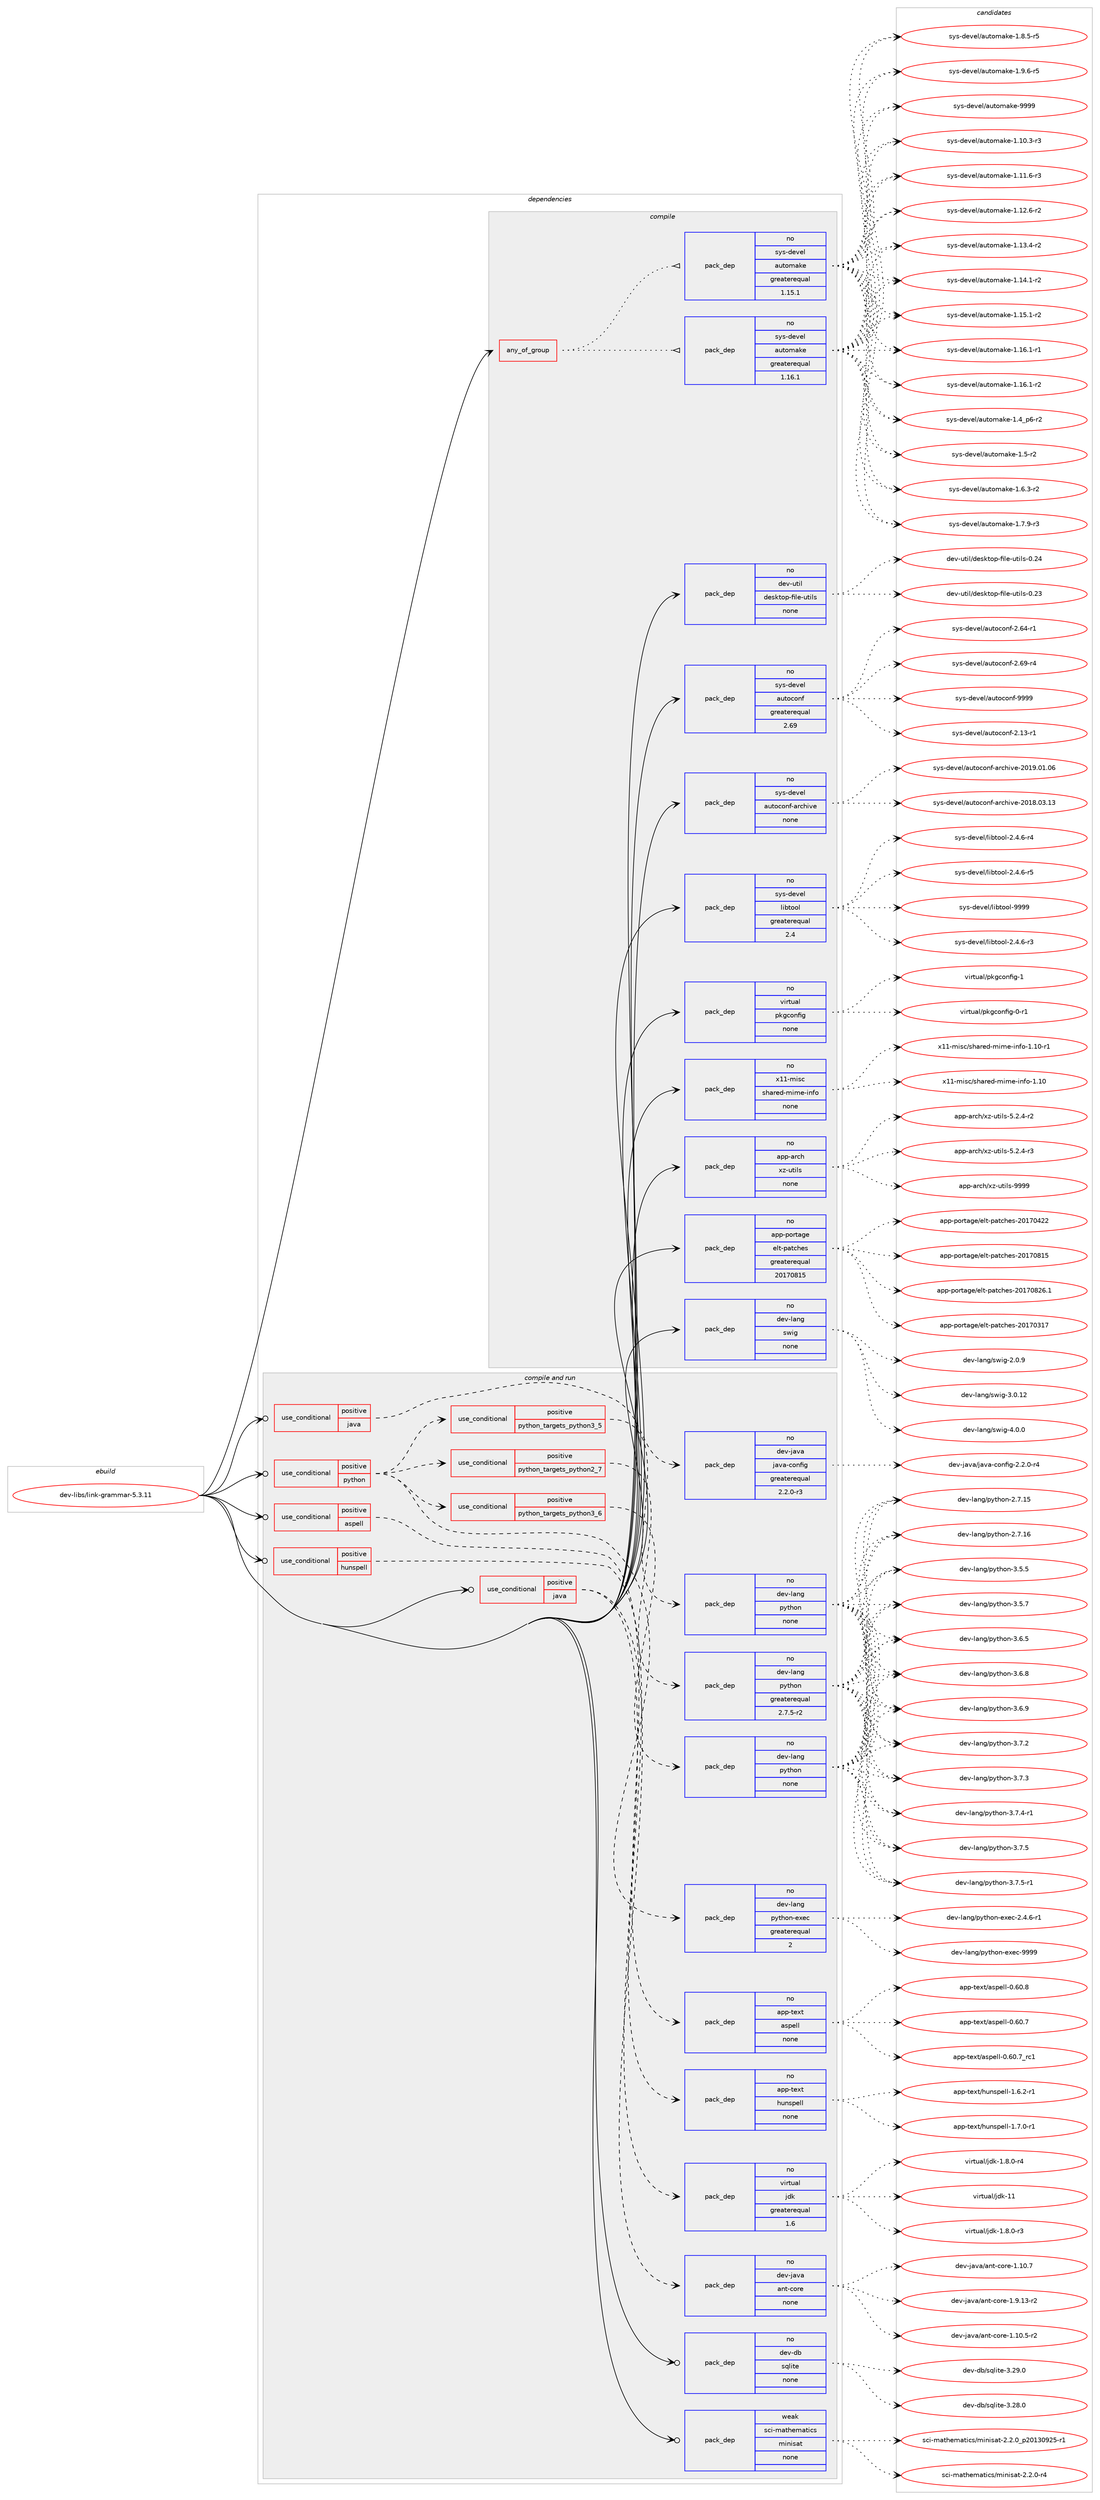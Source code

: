 digraph prolog {

# *************
# Graph options
# *************

newrank=true;
concentrate=true;
compound=true;
graph [rankdir=LR,fontname=Helvetica,fontsize=10,ranksep=1.5];#, ranksep=2.5, nodesep=0.2];
edge  [arrowhead=vee];
node  [fontname=Helvetica,fontsize=10];

# **********
# The ebuild
# **********

subgraph cluster_leftcol {
color=gray;
rank=same;
label=<<i>ebuild</i>>;
id [label="dev-libs/link-grammar-5.3.11", color=red, width=4, href="../dev-libs/link-grammar-5.3.11.svg"];
}

# ****************
# The dependencies
# ****************

subgraph cluster_midcol {
color=gray;
label=<<i>dependencies</i>>;
subgraph cluster_compile {
fillcolor="#eeeeee";
style=filled;
label=<<i>compile</i>>;
subgraph any11188 {
dependency567610 [label=<<TABLE BORDER="0" CELLBORDER="1" CELLSPACING="0" CELLPADDING="4"><TR><TD CELLPADDING="10">any_of_group</TD></TR></TABLE>>, shape=none, color=red];subgraph pack423871 {
dependency567611 [label=<<TABLE BORDER="0" CELLBORDER="1" CELLSPACING="0" CELLPADDING="4" WIDTH="220"><TR><TD ROWSPAN="6" CELLPADDING="30">pack_dep</TD></TR><TR><TD WIDTH="110">no</TD></TR><TR><TD>sys-devel</TD></TR><TR><TD>automake</TD></TR><TR><TD>greaterequal</TD></TR><TR><TD>1.16.1</TD></TR></TABLE>>, shape=none, color=blue];
}
dependency567610:e -> dependency567611:w [weight=20,style="dotted",arrowhead="oinv"];
subgraph pack423872 {
dependency567612 [label=<<TABLE BORDER="0" CELLBORDER="1" CELLSPACING="0" CELLPADDING="4" WIDTH="220"><TR><TD ROWSPAN="6" CELLPADDING="30">pack_dep</TD></TR><TR><TD WIDTH="110">no</TD></TR><TR><TD>sys-devel</TD></TR><TR><TD>automake</TD></TR><TR><TD>greaterequal</TD></TR><TR><TD>1.15.1</TD></TR></TABLE>>, shape=none, color=blue];
}
dependency567610:e -> dependency567612:w [weight=20,style="dotted",arrowhead="oinv"];
}
id:e -> dependency567610:w [weight=20,style="solid",arrowhead="vee"];
subgraph pack423873 {
dependency567613 [label=<<TABLE BORDER="0" CELLBORDER="1" CELLSPACING="0" CELLPADDING="4" WIDTH="220"><TR><TD ROWSPAN="6" CELLPADDING="30">pack_dep</TD></TR><TR><TD WIDTH="110">no</TD></TR><TR><TD>app-arch</TD></TR><TR><TD>xz-utils</TD></TR><TR><TD>none</TD></TR><TR><TD></TD></TR></TABLE>>, shape=none, color=blue];
}
id:e -> dependency567613:w [weight=20,style="solid",arrowhead="vee"];
subgraph pack423874 {
dependency567614 [label=<<TABLE BORDER="0" CELLBORDER="1" CELLSPACING="0" CELLPADDING="4" WIDTH="220"><TR><TD ROWSPAN="6" CELLPADDING="30">pack_dep</TD></TR><TR><TD WIDTH="110">no</TD></TR><TR><TD>app-portage</TD></TR><TR><TD>elt-patches</TD></TR><TR><TD>greaterequal</TD></TR><TR><TD>20170815</TD></TR></TABLE>>, shape=none, color=blue];
}
id:e -> dependency567614:w [weight=20,style="solid",arrowhead="vee"];
subgraph pack423875 {
dependency567615 [label=<<TABLE BORDER="0" CELLBORDER="1" CELLSPACING="0" CELLPADDING="4" WIDTH="220"><TR><TD ROWSPAN="6" CELLPADDING="30">pack_dep</TD></TR><TR><TD WIDTH="110">no</TD></TR><TR><TD>dev-lang</TD></TR><TR><TD>swig</TD></TR><TR><TD>none</TD></TR><TR><TD></TD></TR></TABLE>>, shape=none, color=blue];
}
id:e -> dependency567615:w [weight=20,style="solid",arrowhead="vee"];
subgraph pack423876 {
dependency567616 [label=<<TABLE BORDER="0" CELLBORDER="1" CELLSPACING="0" CELLPADDING="4" WIDTH="220"><TR><TD ROWSPAN="6" CELLPADDING="30">pack_dep</TD></TR><TR><TD WIDTH="110">no</TD></TR><TR><TD>dev-util</TD></TR><TR><TD>desktop-file-utils</TD></TR><TR><TD>none</TD></TR><TR><TD></TD></TR></TABLE>>, shape=none, color=blue];
}
id:e -> dependency567616:w [weight=20,style="solid",arrowhead="vee"];
subgraph pack423877 {
dependency567617 [label=<<TABLE BORDER="0" CELLBORDER="1" CELLSPACING="0" CELLPADDING="4" WIDTH="220"><TR><TD ROWSPAN="6" CELLPADDING="30">pack_dep</TD></TR><TR><TD WIDTH="110">no</TD></TR><TR><TD>sys-devel</TD></TR><TR><TD>autoconf</TD></TR><TR><TD>greaterequal</TD></TR><TR><TD>2.69</TD></TR></TABLE>>, shape=none, color=blue];
}
id:e -> dependency567617:w [weight=20,style="solid",arrowhead="vee"];
subgraph pack423878 {
dependency567618 [label=<<TABLE BORDER="0" CELLBORDER="1" CELLSPACING="0" CELLPADDING="4" WIDTH="220"><TR><TD ROWSPAN="6" CELLPADDING="30">pack_dep</TD></TR><TR><TD WIDTH="110">no</TD></TR><TR><TD>sys-devel</TD></TR><TR><TD>autoconf-archive</TD></TR><TR><TD>none</TD></TR><TR><TD></TD></TR></TABLE>>, shape=none, color=blue];
}
id:e -> dependency567618:w [weight=20,style="solid",arrowhead="vee"];
subgraph pack423879 {
dependency567619 [label=<<TABLE BORDER="0" CELLBORDER="1" CELLSPACING="0" CELLPADDING="4" WIDTH="220"><TR><TD ROWSPAN="6" CELLPADDING="30">pack_dep</TD></TR><TR><TD WIDTH="110">no</TD></TR><TR><TD>sys-devel</TD></TR><TR><TD>libtool</TD></TR><TR><TD>greaterequal</TD></TR><TR><TD>2.4</TD></TR></TABLE>>, shape=none, color=blue];
}
id:e -> dependency567619:w [weight=20,style="solid",arrowhead="vee"];
subgraph pack423880 {
dependency567620 [label=<<TABLE BORDER="0" CELLBORDER="1" CELLSPACING="0" CELLPADDING="4" WIDTH="220"><TR><TD ROWSPAN="6" CELLPADDING="30">pack_dep</TD></TR><TR><TD WIDTH="110">no</TD></TR><TR><TD>virtual</TD></TR><TR><TD>pkgconfig</TD></TR><TR><TD>none</TD></TR><TR><TD></TD></TR></TABLE>>, shape=none, color=blue];
}
id:e -> dependency567620:w [weight=20,style="solid",arrowhead="vee"];
subgraph pack423881 {
dependency567621 [label=<<TABLE BORDER="0" CELLBORDER="1" CELLSPACING="0" CELLPADDING="4" WIDTH="220"><TR><TD ROWSPAN="6" CELLPADDING="30">pack_dep</TD></TR><TR><TD WIDTH="110">no</TD></TR><TR><TD>x11-misc</TD></TR><TR><TD>shared-mime-info</TD></TR><TR><TD>none</TD></TR><TR><TD></TD></TR></TABLE>>, shape=none, color=blue];
}
id:e -> dependency567621:w [weight=20,style="solid",arrowhead="vee"];
}
subgraph cluster_compileandrun {
fillcolor="#eeeeee";
style=filled;
label=<<i>compile and run</i>>;
subgraph cond132194 {
dependency567622 [label=<<TABLE BORDER="0" CELLBORDER="1" CELLSPACING="0" CELLPADDING="4"><TR><TD ROWSPAN="3" CELLPADDING="10">use_conditional</TD></TR><TR><TD>positive</TD></TR><TR><TD>aspell</TD></TR></TABLE>>, shape=none, color=red];
subgraph pack423882 {
dependency567623 [label=<<TABLE BORDER="0" CELLBORDER="1" CELLSPACING="0" CELLPADDING="4" WIDTH="220"><TR><TD ROWSPAN="6" CELLPADDING="30">pack_dep</TD></TR><TR><TD WIDTH="110">no</TD></TR><TR><TD>app-text</TD></TR><TR><TD>aspell</TD></TR><TR><TD>none</TD></TR><TR><TD></TD></TR></TABLE>>, shape=none, color=blue];
}
dependency567622:e -> dependency567623:w [weight=20,style="dashed",arrowhead="vee"];
}
id:e -> dependency567622:w [weight=20,style="solid",arrowhead="odotvee"];
subgraph cond132195 {
dependency567624 [label=<<TABLE BORDER="0" CELLBORDER="1" CELLSPACING="0" CELLPADDING="4"><TR><TD ROWSPAN="3" CELLPADDING="10">use_conditional</TD></TR><TR><TD>positive</TD></TR><TR><TD>hunspell</TD></TR></TABLE>>, shape=none, color=red];
subgraph pack423883 {
dependency567625 [label=<<TABLE BORDER="0" CELLBORDER="1" CELLSPACING="0" CELLPADDING="4" WIDTH="220"><TR><TD ROWSPAN="6" CELLPADDING="30">pack_dep</TD></TR><TR><TD WIDTH="110">no</TD></TR><TR><TD>app-text</TD></TR><TR><TD>hunspell</TD></TR><TR><TD>none</TD></TR><TR><TD></TD></TR></TABLE>>, shape=none, color=blue];
}
dependency567624:e -> dependency567625:w [weight=20,style="dashed",arrowhead="vee"];
}
id:e -> dependency567624:w [weight=20,style="solid",arrowhead="odotvee"];
subgraph cond132196 {
dependency567626 [label=<<TABLE BORDER="0" CELLBORDER="1" CELLSPACING="0" CELLPADDING="4"><TR><TD ROWSPAN="3" CELLPADDING="10">use_conditional</TD></TR><TR><TD>positive</TD></TR><TR><TD>java</TD></TR></TABLE>>, shape=none, color=red];
subgraph pack423884 {
dependency567627 [label=<<TABLE BORDER="0" CELLBORDER="1" CELLSPACING="0" CELLPADDING="4" WIDTH="220"><TR><TD ROWSPAN="6" CELLPADDING="30">pack_dep</TD></TR><TR><TD WIDTH="110">no</TD></TR><TR><TD>dev-java</TD></TR><TR><TD>java-config</TD></TR><TR><TD>greaterequal</TD></TR><TR><TD>2.2.0-r3</TD></TR></TABLE>>, shape=none, color=blue];
}
dependency567626:e -> dependency567627:w [weight=20,style="dashed",arrowhead="vee"];
}
id:e -> dependency567626:w [weight=20,style="solid",arrowhead="odotvee"];
subgraph cond132197 {
dependency567628 [label=<<TABLE BORDER="0" CELLBORDER="1" CELLSPACING="0" CELLPADDING="4"><TR><TD ROWSPAN="3" CELLPADDING="10">use_conditional</TD></TR><TR><TD>positive</TD></TR><TR><TD>java</TD></TR></TABLE>>, shape=none, color=red];
subgraph pack423885 {
dependency567629 [label=<<TABLE BORDER="0" CELLBORDER="1" CELLSPACING="0" CELLPADDING="4" WIDTH="220"><TR><TD ROWSPAN="6" CELLPADDING="30">pack_dep</TD></TR><TR><TD WIDTH="110">no</TD></TR><TR><TD>virtual</TD></TR><TR><TD>jdk</TD></TR><TR><TD>greaterequal</TD></TR><TR><TD>1.6</TD></TR></TABLE>>, shape=none, color=blue];
}
dependency567628:e -> dependency567629:w [weight=20,style="dashed",arrowhead="vee"];
subgraph pack423886 {
dependency567630 [label=<<TABLE BORDER="0" CELLBORDER="1" CELLSPACING="0" CELLPADDING="4" WIDTH="220"><TR><TD ROWSPAN="6" CELLPADDING="30">pack_dep</TD></TR><TR><TD WIDTH="110">no</TD></TR><TR><TD>dev-java</TD></TR><TR><TD>ant-core</TD></TR><TR><TD>none</TD></TR><TR><TD></TD></TR></TABLE>>, shape=none, color=blue];
}
dependency567628:e -> dependency567630:w [weight=20,style="dashed",arrowhead="vee"];
}
id:e -> dependency567628:w [weight=20,style="solid",arrowhead="odotvee"];
subgraph cond132198 {
dependency567631 [label=<<TABLE BORDER="0" CELLBORDER="1" CELLSPACING="0" CELLPADDING="4"><TR><TD ROWSPAN="3" CELLPADDING="10">use_conditional</TD></TR><TR><TD>positive</TD></TR><TR><TD>python</TD></TR></TABLE>>, shape=none, color=red];
subgraph cond132199 {
dependency567632 [label=<<TABLE BORDER="0" CELLBORDER="1" CELLSPACING="0" CELLPADDING="4"><TR><TD ROWSPAN="3" CELLPADDING="10">use_conditional</TD></TR><TR><TD>positive</TD></TR><TR><TD>python_targets_python2_7</TD></TR></TABLE>>, shape=none, color=red];
subgraph pack423887 {
dependency567633 [label=<<TABLE BORDER="0" CELLBORDER="1" CELLSPACING="0" CELLPADDING="4" WIDTH="220"><TR><TD ROWSPAN="6" CELLPADDING="30">pack_dep</TD></TR><TR><TD WIDTH="110">no</TD></TR><TR><TD>dev-lang</TD></TR><TR><TD>python</TD></TR><TR><TD>greaterequal</TD></TR><TR><TD>2.7.5-r2</TD></TR></TABLE>>, shape=none, color=blue];
}
dependency567632:e -> dependency567633:w [weight=20,style="dashed",arrowhead="vee"];
}
dependency567631:e -> dependency567632:w [weight=20,style="dashed",arrowhead="vee"];
subgraph cond132200 {
dependency567634 [label=<<TABLE BORDER="0" CELLBORDER="1" CELLSPACING="0" CELLPADDING="4"><TR><TD ROWSPAN="3" CELLPADDING="10">use_conditional</TD></TR><TR><TD>positive</TD></TR><TR><TD>python_targets_python3_5</TD></TR></TABLE>>, shape=none, color=red];
subgraph pack423888 {
dependency567635 [label=<<TABLE BORDER="0" CELLBORDER="1" CELLSPACING="0" CELLPADDING="4" WIDTH="220"><TR><TD ROWSPAN="6" CELLPADDING="30">pack_dep</TD></TR><TR><TD WIDTH="110">no</TD></TR><TR><TD>dev-lang</TD></TR><TR><TD>python</TD></TR><TR><TD>none</TD></TR><TR><TD></TD></TR></TABLE>>, shape=none, color=blue];
}
dependency567634:e -> dependency567635:w [weight=20,style="dashed",arrowhead="vee"];
}
dependency567631:e -> dependency567634:w [weight=20,style="dashed",arrowhead="vee"];
subgraph cond132201 {
dependency567636 [label=<<TABLE BORDER="0" CELLBORDER="1" CELLSPACING="0" CELLPADDING="4"><TR><TD ROWSPAN="3" CELLPADDING="10">use_conditional</TD></TR><TR><TD>positive</TD></TR><TR><TD>python_targets_python3_6</TD></TR></TABLE>>, shape=none, color=red];
subgraph pack423889 {
dependency567637 [label=<<TABLE BORDER="0" CELLBORDER="1" CELLSPACING="0" CELLPADDING="4" WIDTH="220"><TR><TD ROWSPAN="6" CELLPADDING="30">pack_dep</TD></TR><TR><TD WIDTH="110">no</TD></TR><TR><TD>dev-lang</TD></TR><TR><TD>python</TD></TR><TR><TD>none</TD></TR><TR><TD></TD></TR></TABLE>>, shape=none, color=blue];
}
dependency567636:e -> dependency567637:w [weight=20,style="dashed",arrowhead="vee"];
}
dependency567631:e -> dependency567636:w [weight=20,style="dashed",arrowhead="vee"];
subgraph pack423890 {
dependency567638 [label=<<TABLE BORDER="0" CELLBORDER="1" CELLSPACING="0" CELLPADDING="4" WIDTH="220"><TR><TD ROWSPAN="6" CELLPADDING="30">pack_dep</TD></TR><TR><TD WIDTH="110">no</TD></TR><TR><TD>dev-lang</TD></TR><TR><TD>python-exec</TD></TR><TR><TD>greaterequal</TD></TR><TR><TD>2</TD></TR></TABLE>>, shape=none, color=blue];
}
dependency567631:e -> dependency567638:w [weight=20,style="dashed",arrowhead="vee"];
}
id:e -> dependency567631:w [weight=20,style="solid",arrowhead="odotvee"];
subgraph pack423891 {
dependency567639 [label=<<TABLE BORDER="0" CELLBORDER="1" CELLSPACING="0" CELLPADDING="4" WIDTH="220"><TR><TD ROWSPAN="6" CELLPADDING="30">pack_dep</TD></TR><TR><TD WIDTH="110">no</TD></TR><TR><TD>dev-db</TD></TR><TR><TD>sqlite</TD></TR><TR><TD>none</TD></TR><TR><TD></TD></TR></TABLE>>, shape=none, color=blue];
}
id:e -> dependency567639:w [weight=20,style="solid",arrowhead="odotvee"];
subgraph pack423892 {
dependency567640 [label=<<TABLE BORDER="0" CELLBORDER="1" CELLSPACING="0" CELLPADDING="4" WIDTH="220"><TR><TD ROWSPAN="6" CELLPADDING="30">pack_dep</TD></TR><TR><TD WIDTH="110">weak</TD></TR><TR><TD>sci-mathematics</TD></TR><TR><TD>minisat</TD></TR><TR><TD>none</TD></TR><TR><TD></TD></TR></TABLE>>, shape=none, color=blue];
}
id:e -> dependency567640:w [weight=20,style="solid",arrowhead="odotvee"];
}
subgraph cluster_run {
fillcolor="#eeeeee";
style=filled;
label=<<i>run</i>>;
}
}

# **************
# The candidates
# **************

subgraph cluster_choices {
rank=same;
color=gray;
label=<<i>candidates</i>>;

subgraph choice423871 {
color=black;
nodesep=1;
choice11512111545100101118101108479711711611110997107101454946494846514511451 [label="sys-devel/automake-1.10.3-r3", color=red, width=4,href="../sys-devel/automake-1.10.3-r3.svg"];
choice11512111545100101118101108479711711611110997107101454946494946544511451 [label="sys-devel/automake-1.11.6-r3", color=red, width=4,href="../sys-devel/automake-1.11.6-r3.svg"];
choice11512111545100101118101108479711711611110997107101454946495046544511450 [label="sys-devel/automake-1.12.6-r2", color=red, width=4,href="../sys-devel/automake-1.12.6-r2.svg"];
choice11512111545100101118101108479711711611110997107101454946495146524511450 [label="sys-devel/automake-1.13.4-r2", color=red, width=4,href="../sys-devel/automake-1.13.4-r2.svg"];
choice11512111545100101118101108479711711611110997107101454946495246494511450 [label="sys-devel/automake-1.14.1-r2", color=red, width=4,href="../sys-devel/automake-1.14.1-r2.svg"];
choice11512111545100101118101108479711711611110997107101454946495346494511450 [label="sys-devel/automake-1.15.1-r2", color=red, width=4,href="../sys-devel/automake-1.15.1-r2.svg"];
choice11512111545100101118101108479711711611110997107101454946495446494511449 [label="sys-devel/automake-1.16.1-r1", color=red, width=4,href="../sys-devel/automake-1.16.1-r1.svg"];
choice11512111545100101118101108479711711611110997107101454946495446494511450 [label="sys-devel/automake-1.16.1-r2", color=red, width=4,href="../sys-devel/automake-1.16.1-r2.svg"];
choice115121115451001011181011084797117116111109971071014549465295112544511450 [label="sys-devel/automake-1.4_p6-r2", color=red, width=4,href="../sys-devel/automake-1.4_p6-r2.svg"];
choice11512111545100101118101108479711711611110997107101454946534511450 [label="sys-devel/automake-1.5-r2", color=red, width=4,href="../sys-devel/automake-1.5-r2.svg"];
choice115121115451001011181011084797117116111109971071014549465446514511450 [label="sys-devel/automake-1.6.3-r2", color=red, width=4,href="../sys-devel/automake-1.6.3-r2.svg"];
choice115121115451001011181011084797117116111109971071014549465546574511451 [label="sys-devel/automake-1.7.9-r3", color=red, width=4,href="../sys-devel/automake-1.7.9-r3.svg"];
choice115121115451001011181011084797117116111109971071014549465646534511453 [label="sys-devel/automake-1.8.5-r5", color=red, width=4,href="../sys-devel/automake-1.8.5-r5.svg"];
choice115121115451001011181011084797117116111109971071014549465746544511453 [label="sys-devel/automake-1.9.6-r5", color=red, width=4,href="../sys-devel/automake-1.9.6-r5.svg"];
choice115121115451001011181011084797117116111109971071014557575757 [label="sys-devel/automake-9999", color=red, width=4,href="../sys-devel/automake-9999.svg"];
dependency567611:e -> choice11512111545100101118101108479711711611110997107101454946494846514511451:w [style=dotted,weight="100"];
dependency567611:e -> choice11512111545100101118101108479711711611110997107101454946494946544511451:w [style=dotted,weight="100"];
dependency567611:e -> choice11512111545100101118101108479711711611110997107101454946495046544511450:w [style=dotted,weight="100"];
dependency567611:e -> choice11512111545100101118101108479711711611110997107101454946495146524511450:w [style=dotted,weight="100"];
dependency567611:e -> choice11512111545100101118101108479711711611110997107101454946495246494511450:w [style=dotted,weight="100"];
dependency567611:e -> choice11512111545100101118101108479711711611110997107101454946495346494511450:w [style=dotted,weight="100"];
dependency567611:e -> choice11512111545100101118101108479711711611110997107101454946495446494511449:w [style=dotted,weight="100"];
dependency567611:e -> choice11512111545100101118101108479711711611110997107101454946495446494511450:w [style=dotted,weight="100"];
dependency567611:e -> choice115121115451001011181011084797117116111109971071014549465295112544511450:w [style=dotted,weight="100"];
dependency567611:e -> choice11512111545100101118101108479711711611110997107101454946534511450:w [style=dotted,weight="100"];
dependency567611:e -> choice115121115451001011181011084797117116111109971071014549465446514511450:w [style=dotted,weight="100"];
dependency567611:e -> choice115121115451001011181011084797117116111109971071014549465546574511451:w [style=dotted,weight="100"];
dependency567611:e -> choice115121115451001011181011084797117116111109971071014549465646534511453:w [style=dotted,weight="100"];
dependency567611:e -> choice115121115451001011181011084797117116111109971071014549465746544511453:w [style=dotted,weight="100"];
dependency567611:e -> choice115121115451001011181011084797117116111109971071014557575757:w [style=dotted,weight="100"];
}
subgraph choice423872 {
color=black;
nodesep=1;
choice11512111545100101118101108479711711611110997107101454946494846514511451 [label="sys-devel/automake-1.10.3-r3", color=red, width=4,href="../sys-devel/automake-1.10.3-r3.svg"];
choice11512111545100101118101108479711711611110997107101454946494946544511451 [label="sys-devel/automake-1.11.6-r3", color=red, width=4,href="../sys-devel/automake-1.11.6-r3.svg"];
choice11512111545100101118101108479711711611110997107101454946495046544511450 [label="sys-devel/automake-1.12.6-r2", color=red, width=4,href="../sys-devel/automake-1.12.6-r2.svg"];
choice11512111545100101118101108479711711611110997107101454946495146524511450 [label="sys-devel/automake-1.13.4-r2", color=red, width=4,href="../sys-devel/automake-1.13.4-r2.svg"];
choice11512111545100101118101108479711711611110997107101454946495246494511450 [label="sys-devel/automake-1.14.1-r2", color=red, width=4,href="../sys-devel/automake-1.14.1-r2.svg"];
choice11512111545100101118101108479711711611110997107101454946495346494511450 [label="sys-devel/automake-1.15.1-r2", color=red, width=4,href="../sys-devel/automake-1.15.1-r2.svg"];
choice11512111545100101118101108479711711611110997107101454946495446494511449 [label="sys-devel/automake-1.16.1-r1", color=red, width=4,href="../sys-devel/automake-1.16.1-r1.svg"];
choice11512111545100101118101108479711711611110997107101454946495446494511450 [label="sys-devel/automake-1.16.1-r2", color=red, width=4,href="../sys-devel/automake-1.16.1-r2.svg"];
choice115121115451001011181011084797117116111109971071014549465295112544511450 [label="sys-devel/automake-1.4_p6-r2", color=red, width=4,href="../sys-devel/automake-1.4_p6-r2.svg"];
choice11512111545100101118101108479711711611110997107101454946534511450 [label="sys-devel/automake-1.5-r2", color=red, width=4,href="../sys-devel/automake-1.5-r2.svg"];
choice115121115451001011181011084797117116111109971071014549465446514511450 [label="sys-devel/automake-1.6.3-r2", color=red, width=4,href="../sys-devel/automake-1.6.3-r2.svg"];
choice115121115451001011181011084797117116111109971071014549465546574511451 [label="sys-devel/automake-1.7.9-r3", color=red, width=4,href="../sys-devel/automake-1.7.9-r3.svg"];
choice115121115451001011181011084797117116111109971071014549465646534511453 [label="sys-devel/automake-1.8.5-r5", color=red, width=4,href="../sys-devel/automake-1.8.5-r5.svg"];
choice115121115451001011181011084797117116111109971071014549465746544511453 [label="sys-devel/automake-1.9.6-r5", color=red, width=4,href="../sys-devel/automake-1.9.6-r5.svg"];
choice115121115451001011181011084797117116111109971071014557575757 [label="sys-devel/automake-9999", color=red, width=4,href="../sys-devel/automake-9999.svg"];
dependency567612:e -> choice11512111545100101118101108479711711611110997107101454946494846514511451:w [style=dotted,weight="100"];
dependency567612:e -> choice11512111545100101118101108479711711611110997107101454946494946544511451:w [style=dotted,weight="100"];
dependency567612:e -> choice11512111545100101118101108479711711611110997107101454946495046544511450:w [style=dotted,weight="100"];
dependency567612:e -> choice11512111545100101118101108479711711611110997107101454946495146524511450:w [style=dotted,weight="100"];
dependency567612:e -> choice11512111545100101118101108479711711611110997107101454946495246494511450:w [style=dotted,weight="100"];
dependency567612:e -> choice11512111545100101118101108479711711611110997107101454946495346494511450:w [style=dotted,weight="100"];
dependency567612:e -> choice11512111545100101118101108479711711611110997107101454946495446494511449:w [style=dotted,weight="100"];
dependency567612:e -> choice11512111545100101118101108479711711611110997107101454946495446494511450:w [style=dotted,weight="100"];
dependency567612:e -> choice115121115451001011181011084797117116111109971071014549465295112544511450:w [style=dotted,weight="100"];
dependency567612:e -> choice11512111545100101118101108479711711611110997107101454946534511450:w [style=dotted,weight="100"];
dependency567612:e -> choice115121115451001011181011084797117116111109971071014549465446514511450:w [style=dotted,weight="100"];
dependency567612:e -> choice115121115451001011181011084797117116111109971071014549465546574511451:w [style=dotted,weight="100"];
dependency567612:e -> choice115121115451001011181011084797117116111109971071014549465646534511453:w [style=dotted,weight="100"];
dependency567612:e -> choice115121115451001011181011084797117116111109971071014549465746544511453:w [style=dotted,weight="100"];
dependency567612:e -> choice115121115451001011181011084797117116111109971071014557575757:w [style=dotted,weight="100"];
}
subgraph choice423873 {
color=black;
nodesep=1;
choice9711211245971149910447120122451171161051081154553465046524511450 [label="app-arch/xz-utils-5.2.4-r2", color=red, width=4,href="../app-arch/xz-utils-5.2.4-r2.svg"];
choice9711211245971149910447120122451171161051081154553465046524511451 [label="app-arch/xz-utils-5.2.4-r3", color=red, width=4,href="../app-arch/xz-utils-5.2.4-r3.svg"];
choice9711211245971149910447120122451171161051081154557575757 [label="app-arch/xz-utils-9999", color=red, width=4,href="../app-arch/xz-utils-9999.svg"];
dependency567613:e -> choice9711211245971149910447120122451171161051081154553465046524511450:w [style=dotted,weight="100"];
dependency567613:e -> choice9711211245971149910447120122451171161051081154553465046524511451:w [style=dotted,weight="100"];
dependency567613:e -> choice9711211245971149910447120122451171161051081154557575757:w [style=dotted,weight="100"];
}
subgraph choice423874 {
color=black;
nodesep=1;
choice97112112451121111141169710310147101108116451129711699104101115455048495548514955 [label="app-portage/elt-patches-20170317", color=red, width=4,href="../app-portage/elt-patches-20170317.svg"];
choice97112112451121111141169710310147101108116451129711699104101115455048495548525050 [label="app-portage/elt-patches-20170422", color=red, width=4,href="../app-portage/elt-patches-20170422.svg"];
choice97112112451121111141169710310147101108116451129711699104101115455048495548564953 [label="app-portage/elt-patches-20170815", color=red, width=4,href="../app-portage/elt-patches-20170815.svg"];
choice971121124511211111411697103101471011081164511297116991041011154550484955485650544649 [label="app-portage/elt-patches-20170826.1", color=red, width=4,href="../app-portage/elt-patches-20170826.1.svg"];
dependency567614:e -> choice97112112451121111141169710310147101108116451129711699104101115455048495548514955:w [style=dotted,weight="100"];
dependency567614:e -> choice97112112451121111141169710310147101108116451129711699104101115455048495548525050:w [style=dotted,weight="100"];
dependency567614:e -> choice97112112451121111141169710310147101108116451129711699104101115455048495548564953:w [style=dotted,weight="100"];
dependency567614:e -> choice971121124511211111411697103101471011081164511297116991041011154550484955485650544649:w [style=dotted,weight="100"];
}
subgraph choice423875 {
color=black;
nodesep=1;
choice100101118451089711010347115119105103455046484657 [label="dev-lang/swig-2.0.9", color=red, width=4,href="../dev-lang/swig-2.0.9.svg"];
choice10010111845108971101034711511910510345514648464950 [label="dev-lang/swig-3.0.12", color=red, width=4,href="../dev-lang/swig-3.0.12.svg"];
choice100101118451089711010347115119105103455246484648 [label="dev-lang/swig-4.0.0", color=red, width=4,href="../dev-lang/swig-4.0.0.svg"];
dependency567615:e -> choice100101118451089711010347115119105103455046484657:w [style=dotted,weight="100"];
dependency567615:e -> choice10010111845108971101034711511910510345514648464950:w [style=dotted,weight="100"];
dependency567615:e -> choice100101118451089711010347115119105103455246484648:w [style=dotted,weight="100"];
}
subgraph choice423876 {
color=black;
nodesep=1;
choice100101118451171161051084710010111510711611111245102105108101451171161051081154548465051 [label="dev-util/desktop-file-utils-0.23", color=red, width=4,href="../dev-util/desktop-file-utils-0.23.svg"];
choice100101118451171161051084710010111510711611111245102105108101451171161051081154548465052 [label="dev-util/desktop-file-utils-0.24", color=red, width=4,href="../dev-util/desktop-file-utils-0.24.svg"];
dependency567616:e -> choice100101118451171161051084710010111510711611111245102105108101451171161051081154548465051:w [style=dotted,weight="100"];
dependency567616:e -> choice100101118451171161051084710010111510711611111245102105108101451171161051081154548465052:w [style=dotted,weight="100"];
}
subgraph choice423877 {
color=black;
nodesep=1;
choice1151211154510010111810110847971171161119911111010245504649514511449 [label="sys-devel/autoconf-2.13-r1", color=red, width=4,href="../sys-devel/autoconf-2.13-r1.svg"];
choice1151211154510010111810110847971171161119911111010245504654524511449 [label="sys-devel/autoconf-2.64-r1", color=red, width=4,href="../sys-devel/autoconf-2.64-r1.svg"];
choice1151211154510010111810110847971171161119911111010245504654574511452 [label="sys-devel/autoconf-2.69-r4", color=red, width=4,href="../sys-devel/autoconf-2.69-r4.svg"];
choice115121115451001011181011084797117116111991111101024557575757 [label="sys-devel/autoconf-9999", color=red, width=4,href="../sys-devel/autoconf-9999.svg"];
dependency567617:e -> choice1151211154510010111810110847971171161119911111010245504649514511449:w [style=dotted,weight="100"];
dependency567617:e -> choice1151211154510010111810110847971171161119911111010245504654524511449:w [style=dotted,weight="100"];
dependency567617:e -> choice1151211154510010111810110847971171161119911111010245504654574511452:w [style=dotted,weight="100"];
dependency567617:e -> choice115121115451001011181011084797117116111991111101024557575757:w [style=dotted,weight="100"];
}
subgraph choice423878 {
color=black;
nodesep=1;
choice115121115451001011181011084797117116111991111101024597114991041051181014550484956464851464951 [label="sys-devel/autoconf-archive-2018.03.13", color=red, width=4,href="../sys-devel/autoconf-archive-2018.03.13.svg"];
choice115121115451001011181011084797117116111991111101024597114991041051181014550484957464849464854 [label="sys-devel/autoconf-archive-2019.01.06", color=red, width=4,href="../sys-devel/autoconf-archive-2019.01.06.svg"];
dependency567618:e -> choice115121115451001011181011084797117116111991111101024597114991041051181014550484956464851464951:w [style=dotted,weight="100"];
dependency567618:e -> choice115121115451001011181011084797117116111991111101024597114991041051181014550484957464849464854:w [style=dotted,weight="100"];
}
subgraph choice423879 {
color=black;
nodesep=1;
choice1151211154510010111810110847108105981161111111084550465246544511451 [label="sys-devel/libtool-2.4.6-r3", color=red, width=4,href="../sys-devel/libtool-2.4.6-r3.svg"];
choice1151211154510010111810110847108105981161111111084550465246544511452 [label="sys-devel/libtool-2.4.6-r4", color=red, width=4,href="../sys-devel/libtool-2.4.6-r4.svg"];
choice1151211154510010111810110847108105981161111111084550465246544511453 [label="sys-devel/libtool-2.4.6-r5", color=red, width=4,href="../sys-devel/libtool-2.4.6-r5.svg"];
choice1151211154510010111810110847108105981161111111084557575757 [label="sys-devel/libtool-9999", color=red, width=4,href="../sys-devel/libtool-9999.svg"];
dependency567619:e -> choice1151211154510010111810110847108105981161111111084550465246544511451:w [style=dotted,weight="100"];
dependency567619:e -> choice1151211154510010111810110847108105981161111111084550465246544511452:w [style=dotted,weight="100"];
dependency567619:e -> choice1151211154510010111810110847108105981161111111084550465246544511453:w [style=dotted,weight="100"];
dependency567619:e -> choice1151211154510010111810110847108105981161111111084557575757:w [style=dotted,weight="100"];
}
subgraph choice423880 {
color=black;
nodesep=1;
choice11810511411611797108471121071039911111010210510345484511449 [label="virtual/pkgconfig-0-r1", color=red, width=4,href="../virtual/pkgconfig-0-r1.svg"];
choice1181051141161179710847112107103991111101021051034549 [label="virtual/pkgconfig-1", color=red, width=4,href="../virtual/pkgconfig-1.svg"];
dependency567620:e -> choice11810511411611797108471121071039911111010210510345484511449:w [style=dotted,weight="100"];
dependency567620:e -> choice1181051141161179710847112107103991111101021051034549:w [style=dotted,weight="100"];
}
subgraph choice423881 {
color=black;
nodesep=1;
choice12049494510910511599471151049711410110045109105109101451051101021114549464948 [label="x11-misc/shared-mime-info-1.10", color=red, width=4,href="../x11-misc/shared-mime-info-1.10.svg"];
choice120494945109105115994711510497114101100451091051091014510511010211145494649484511449 [label="x11-misc/shared-mime-info-1.10-r1", color=red, width=4,href="../x11-misc/shared-mime-info-1.10-r1.svg"];
dependency567621:e -> choice12049494510910511599471151049711410110045109105109101451051101021114549464948:w [style=dotted,weight="100"];
dependency567621:e -> choice120494945109105115994711510497114101100451091051091014510511010211145494649484511449:w [style=dotted,weight="100"];
}
subgraph choice423882 {
color=black;
nodesep=1;
choice9711211245116101120116479711511210110810845484654484655 [label="app-text/aspell-0.60.7", color=red, width=4,href="../app-text/aspell-0.60.7.svg"];
choice9711211245116101120116479711511210110810845484654484655951149949 [label="app-text/aspell-0.60.7_rc1", color=red, width=4,href="../app-text/aspell-0.60.7_rc1.svg"];
choice9711211245116101120116479711511210110810845484654484656 [label="app-text/aspell-0.60.8", color=red, width=4,href="../app-text/aspell-0.60.8.svg"];
dependency567623:e -> choice9711211245116101120116479711511210110810845484654484655:w [style=dotted,weight="100"];
dependency567623:e -> choice9711211245116101120116479711511210110810845484654484655951149949:w [style=dotted,weight="100"];
dependency567623:e -> choice9711211245116101120116479711511210110810845484654484656:w [style=dotted,weight="100"];
}
subgraph choice423883 {
color=black;
nodesep=1;
choice9711211245116101120116471041171101151121011081084549465446504511449 [label="app-text/hunspell-1.6.2-r1", color=red, width=4,href="../app-text/hunspell-1.6.2-r1.svg"];
choice9711211245116101120116471041171101151121011081084549465546484511449 [label="app-text/hunspell-1.7.0-r1", color=red, width=4,href="../app-text/hunspell-1.7.0-r1.svg"];
dependency567625:e -> choice9711211245116101120116471041171101151121011081084549465446504511449:w [style=dotted,weight="100"];
dependency567625:e -> choice9711211245116101120116471041171101151121011081084549465546484511449:w [style=dotted,weight="100"];
}
subgraph choice423884 {
color=black;
nodesep=1;
choice10010111845106971189747106971189745991111101021051034550465046484511452 [label="dev-java/java-config-2.2.0-r4", color=red, width=4,href="../dev-java/java-config-2.2.0-r4.svg"];
dependency567627:e -> choice10010111845106971189747106971189745991111101021051034550465046484511452:w [style=dotted,weight="100"];
}
subgraph choice423885 {
color=black;
nodesep=1;
choice11810511411611797108471061001074549465646484511451 [label="virtual/jdk-1.8.0-r3", color=red, width=4,href="../virtual/jdk-1.8.0-r3.svg"];
choice11810511411611797108471061001074549465646484511452 [label="virtual/jdk-1.8.0-r4", color=red, width=4,href="../virtual/jdk-1.8.0-r4.svg"];
choice1181051141161179710847106100107454949 [label="virtual/jdk-11", color=red, width=4,href="../virtual/jdk-11.svg"];
dependency567629:e -> choice11810511411611797108471061001074549465646484511451:w [style=dotted,weight="100"];
dependency567629:e -> choice11810511411611797108471061001074549465646484511452:w [style=dotted,weight="100"];
dependency567629:e -> choice1181051141161179710847106100107454949:w [style=dotted,weight="100"];
}
subgraph choice423886 {
color=black;
nodesep=1;
choice10010111845106971189747971101164599111114101454946494846534511450 [label="dev-java/ant-core-1.10.5-r2", color=red, width=4,href="../dev-java/ant-core-1.10.5-r2.svg"];
choice1001011184510697118974797110116459911111410145494649484655 [label="dev-java/ant-core-1.10.7", color=red, width=4,href="../dev-java/ant-core-1.10.7.svg"];
choice10010111845106971189747971101164599111114101454946574649514511450 [label="dev-java/ant-core-1.9.13-r2", color=red, width=4,href="../dev-java/ant-core-1.9.13-r2.svg"];
dependency567630:e -> choice10010111845106971189747971101164599111114101454946494846534511450:w [style=dotted,weight="100"];
dependency567630:e -> choice1001011184510697118974797110116459911111410145494649484655:w [style=dotted,weight="100"];
dependency567630:e -> choice10010111845106971189747971101164599111114101454946574649514511450:w [style=dotted,weight="100"];
}
subgraph choice423887 {
color=black;
nodesep=1;
choice10010111845108971101034711212111610411111045504655464953 [label="dev-lang/python-2.7.15", color=red, width=4,href="../dev-lang/python-2.7.15.svg"];
choice10010111845108971101034711212111610411111045504655464954 [label="dev-lang/python-2.7.16", color=red, width=4,href="../dev-lang/python-2.7.16.svg"];
choice100101118451089711010347112121116104111110455146534653 [label="dev-lang/python-3.5.5", color=red, width=4,href="../dev-lang/python-3.5.5.svg"];
choice100101118451089711010347112121116104111110455146534655 [label="dev-lang/python-3.5.7", color=red, width=4,href="../dev-lang/python-3.5.7.svg"];
choice100101118451089711010347112121116104111110455146544653 [label="dev-lang/python-3.6.5", color=red, width=4,href="../dev-lang/python-3.6.5.svg"];
choice100101118451089711010347112121116104111110455146544656 [label="dev-lang/python-3.6.8", color=red, width=4,href="../dev-lang/python-3.6.8.svg"];
choice100101118451089711010347112121116104111110455146544657 [label="dev-lang/python-3.6.9", color=red, width=4,href="../dev-lang/python-3.6.9.svg"];
choice100101118451089711010347112121116104111110455146554650 [label="dev-lang/python-3.7.2", color=red, width=4,href="../dev-lang/python-3.7.2.svg"];
choice100101118451089711010347112121116104111110455146554651 [label="dev-lang/python-3.7.3", color=red, width=4,href="../dev-lang/python-3.7.3.svg"];
choice1001011184510897110103471121211161041111104551465546524511449 [label="dev-lang/python-3.7.4-r1", color=red, width=4,href="../dev-lang/python-3.7.4-r1.svg"];
choice100101118451089711010347112121116104111110455146554653 [label="dev-lang/python-3.7.5", color=red, width=4,href="../dev-lang/python-3.7.5.svg"];
choice1001011184510897110103471121211161041111104551465546534511449 [label="dev-lang/python-3.7.5-r1", color=red, width=4,href="../dev-lang/python-3.7.5-r1.svg"];
dependency567633:e -> choice10010111845108971101034711212111610411111045504655464953:w [style=dotted,weight="100"];
dependency567633:e -> choice10010111845108971101034711212111610411111045504655464954:w [style=dotted,weight="100"];
dependency567633:e -> choice100101118451089711010347112121116104111110455146534653:w [style=dotted,weight="100"];
dependency567633:e -> choice100101118451089711010347112121116104111110455146534655:w [style=dotted,weight="100"];
dependency567633:e -> choice100101118451089711010347112121116104111110455146544653:w [style=dotted,weight="100"];
dependency567633:e -> choice100101118451089711010347112121116104111110455146544656:w [style=dotted,weight="100"];
dependency567633:e -> choice100101118451089711010347112121116104111110455146544657:w [style=dotted,weight="100"];
dependency567633:e -> choice100101118451089711010347112121116104111110455146554650:w [style=dotted,weight="100"];
dependency567633:e -> choice100101118451089711010347112121116104111110455146554651:w [style=dotted,weight="100"];
dependency567633:e -> choice1001011184510897110103471121211161041111104551465546524511449:w [style=dotted,weight="100"];
dependency567633:e -> choice100101118451089711010347112121116104111110455146554653:w [style=dotted,weight="100"];
dependency567633:e -> choice1001011184510897110103471121211161041111104551465546534511449:w [style=dotted,weight="100"];
}
subgraph choice423888 {
color=black;
nodesep=1;
choice10010111845108971101034711212111610411111045504655464953 [label="dev-lang/python-2.7.15", color=red, width=4,href="../dev-lang/python-2.7.15.svg"];
choice10010111845108971101034711212111610411111045504655464954 [label="dev-lang/python-2.7.16", color=red, width=4,href="../dev-lang/python-2.7.16.svg"];
choice100101118451089711010347112121116104111110455146534653 [label="dev-lang/python-3.5.5", color=red, width=4,href="../dev-lang/python-3.5.5.svg"];
choice100101118451089711010347112121116104111110455146534655 [label="dev-lang/python-3.5.7", color=red, width=4,href="../dev-lang/python-3.5.7.svg"];
choice100101118451089711010347112121116104111110455146544653 [label="dev-lang/python-3.6.5", color=red, width=4,href="../dev-lang/python-3.6.5.svg"];
choice100101118451089711010347112121116104111110455146544656 [label="dev-lang/python-3.6.8", color=red, width=4,href="../dev-lang/python-3.6.8.svg"];
choice100101118451089711010347112121116104111110455146544657 [label="dev-lang/python-3.6.9", color=red, width=4,href="../dev-lang/python-3.6.9.svg"];
choice100101118451089711010347112121116104111110455146554650 [label="dev-lang/python-3.7.2", color=red, width=4,href="../dev-lang/python-3.7.2.svg"];
choice100101118451089711010347112121116104111110455146554651 [label="dev-lang/python-3.7.3", color=red, width=4,href="../dev-lang/python-3.7.3.svg"];
choice1001011184510897110103471121211161041111104551465546524511449 [label="dev-lang/python-3.7.4-r1", color=red, width=4,href="../dev-lang/python-3.7.4-r1.svg"];
choice100101118451089711010347112121116104111110455146554653 [label="dev-lang/python-3.7.5", color=red, width=4,href="../dev-lang/python-3.7.5.svg"];
choice1001011184510897110103471121211161041111104551465546534511449 [label="dev-lang/python-3.7.5-r1", color=red, width=4,href="../dev-lang/python-3.7.5-r1.svg"];
dependency567635:e -> choice10010111845108971101034711212111610411111045504655464953:w [style=dotted,weight="100"];
dependency567635:e -> choice10010111845108971101034711212111610411111045504655464954:w [style=dotted,weight="100"];
dependency567635:e -> choice100101118451089711010347112121116104111110455146534653:w [style=dotted,weight="100"];
dependency567635:e -> choice100101118451089711010347112121116104111110455146534655:w [style=dotted,weight="100"];
dependency567635:e -> choice100101118451089711010347112121116104111110455146544653:w [style=dotted,weight="100"];
dependency567635:e -> choice100101118451089711010347112121116104111110455146544656:w [style=dotted,weight="100"];
dependency567635:e -> choice100101118451089711010347112121116104111110455146544657:w [style=dotted,weight="100"];
dependency567635:e -> choice100101118451089711010347112121116104111110455146554650:w [style=dotted,weight="100"];
dependency567635:e -> choice100101118451089711010347112121116104111110455146554651:w [style=dotted,weight="100"];
dependency567635:e -> choice1001011184510897110103471121211161041111104551465546524511449:w [style=dotted,weight="100"];
dependency567635:e -> choice100101118451089711010347112121116104111110455146554653:w [style=dotted,weight="100"];
dependency567635:e -> choice1001011184510897110103471121211161041111104551465546534511449:w [style=dotted,weight="100"];
}
subgraph choice423889 {
color=black;
nodesep=1;
choice10010111845108971101034711212111610411111045504655464953 [label="dev-lang/python-2.7.15", color=red, width=4,href="../dev-lang/python-2.7.15.svg"];
choice10010111845108971101034711212111610411111045504655464954 [label="dev-lang/python-2.7.16", color=red, width=4,href="../dev-lang/python-2.7.16.svg"];
choice100101118451089711010347112121116104111110455146534653 [label="dev-lang/python-3.5.5", color=red, width=4,href="../dev-lang/python-3.5.5.svg"];
choice100101118451089711010347112121116104111110455146534655 [label="dev-lang/python-3.5.7", color=red, width=4,href="../dev-lang/python-3.5.7.svg"];
choice100101118451089711010347112121116104111110455146544653 [label="dev-lang/python-3.6.5", color=red, width=4,href="../dev-lang/python-3.6.5.svg"];
choice100101118451089711010347112121116104111110455146544656 [label="dev-lang/python-3.6.8", color=red, width=4,href="../dev-lang/python-3.6.8.svg"];
choice100101118451089711010347112121116104111110455146544657 [label="dev-lang/python-3.6.9", color=red, width=4,href="../dev-lang/python-3.6.9.svg"];
choice100101118451089711010347112121116104111110455146554650 [label="dev-lang/python-3.7.2", color=red, width=4,href="../dev-lang/python-3.7.2.svg"];
choice100101118451089711010347112121116104111110455146554651 [label="dev-lang/python-3.7.3", color=red, width=4,href="../dev-lang/python-3.7.3.svg"];
choice1001011184510897110103471121211161041111104551465546524511449 [label="dev-lang/python-3.7.4-r1", color=red, width=4,href="../dev-lang/python-3.7.4-r1.svg"];
choice100101118451089711010347112121116104111110455146554653 [label="dev-lang/python-3.7.5", color=red, width=4,href="../dev-lang/python-3.7.5.svg"];
choice1001011184510897110103471121211161041111104551465546534511449 [label="dev-lang/python-3.7.5-r1", color=red, width=4,href="../dev-lang/python-3.7.5-r1.svg"];
dependency567637:e -> choice10010111845108971101034711212111610411111045504655464953:w [style=dotted,weight="100"];
dependency567637:e -> choice10010111845108971101034711212111610411111045504655464954:w [style=dotted,weight="100"];
dependency567637:e -> choice100101118451089711010347112121116104111110455146534653:w [style=dotted,weight="100"];
dependency567637:e -> choice100101118451089711010347112121116104111110455146534655:w [style=dotted,weight="100"];
dependency567637:e -> choice100101118451089711010347112121116104111110455146544653:w [style=dotted,weight="100"];
dependency567637:e -> choice100101118451089711010347112121116104111110455146544656:w [style=dotted,weight="100"];
dependency567637:e -> choice100101118451089711010347112121116104111110455146544657:w [style=dotted,weight="100"];
dependency567637:e -> choice100101118451089711010347112121116104111110455146554650:w [style=dotted,weight="100"];
dependency567637:e -> choice100101118451089711010347112121116104111110455146554651:w [style=dotted,weight="100"];
dependency567637:e -> choice1001011184510897110103471121211161041111104551465546524511449:w [style=dotted,weight="100"];
dependency567637:e -> choice100101118451089711010347112121116104111110455146554653:w [style=dotted,weight="100"];
dependency567637:e -> choice1001011184510897110103471121211161041111104551465546534511449:w [style=dotted,weight="100"];
}
subgraph choice423890 {
color=black;
nodesep=1;
choice10010111845108971101034711212111610411111045101120101994550465246544511449 [label="dev-lang/python-exec-2.4.6-r1", color=red, width=4,href="../dev-lang/python-exec-2.4.6-r1.svg"];
choice10010111845108971101034711212111610411111045101120101994557575757 [label="dev-lang/python-exec-9999", color=red, width=4,href="../dev-lang/python-exec-9999.svg"];
dependency567638:e -> choice10010111845108971101034711212111610411111045101120101994550465246544511449:w [style=dotted,weight="100"];
dependency567638:e -> choice10010111845108971101034711212111610411111045101120101994557575757:w [style=dotted,weight="100"];
}
subgraph choice423891 {
color=black;
nodesep=1;
choice10010111845100984711511310810511610145514650564648 [label="dev-db/sqlite-3.28.0", color=red, width=4,href="../dev-db/sqlite-3.28.0.svg"];
choice10010111845100984711511310810511610145514650574648 [label="dev-db/sqlite-3.29.0", color=red, width=4,href="../dev-db/sqlite-3.29.0.svg"];
dependency567639:e -> choice10010111845100984711511310810511610145514650564648:w [style=dotted,weight="100"];
dependency567639:e -> choice10010111845100984711511310810511610145514650574648:w [style=dotted,weight="100"];
}
subgraph choice423892 {
color=black;
nodesep=1;
choice115991054510997116104101109971161059911547109105110105115971164550465046484511452 [label="sci-mathematics/minisat-2.2.0-r4", color=red, width=4,href="../sci-mathematics/minisat-2.2.0-r4.svg"];
choice115991054510997116104101109971161059911547109105110105115971164550465046489511250484951485750534511449 [label="sci-mathematics/minisat-2.2.0_p20130925-r1", color=red, width=4,href="../sci-mathematics/minisat-2.2.0_p20130925-r1.svg"];
dependency567640:e -> choice115991054510997116104101109971161059911547109105110105115971164550465046484511452:w [style=dotted,weight="100"];
dependency567640:e -> choice115991054510997116104101109971161059911547109105110105115971164550465046489511250484951485750534511449:w [style=dotted,weight="100"];
}
}

}
